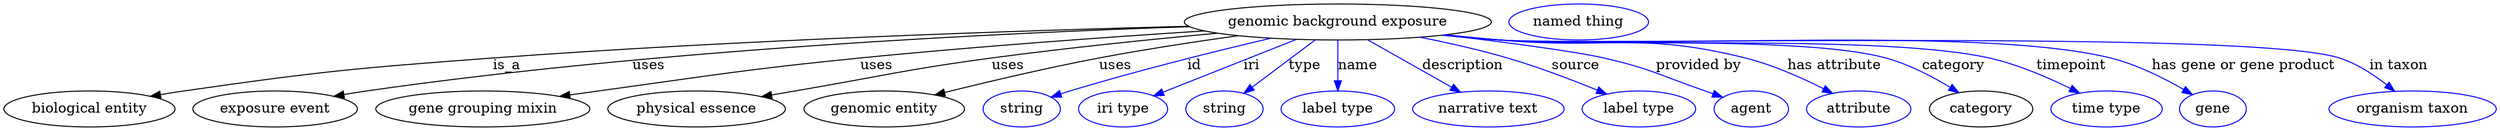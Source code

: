 digraph {
	graph [bb="0,0,2479.3,123"];
	node [label="\N"];
	"genomic background exposure"	[height=0.5,
		label="genomic background exposure",
		pos="1326.1,105",
		width=4.2427];
	"biological entity"	[height=0.5,
		pos="85.142,18",
		width=2.3651];
	"genomic background exposure" -> "biological entity"	[label=is_a,
		lp="500.14,61.5",
		pos="e,145.97,30.659 1177.6,100.75 1009.7,96.387 727.95,87.014 486.14,69 349.29,58.805 314.97,55.557 179.14,36 171.58,34.912 163.7,33.664 \
155.86,32.351"];
	"exposure event"	[height=0.5,
		pos="270.14,18",
		width=2.2748];
	"genomic background exposure" -> "exposure event"	[label=uses,
		lp="641.64,61.5",
		pos="e,328.6,30.79 1178.1,100.36 987.94,94.137 647.98,77.766 360.14,36 353.11,34.98 345.79,33.797 338.5,32.541"];
	"gene grouping mixin"	[height=0.5,
		pos="476.14,18",
		width=2.9608];
	"genomic background exposure" -> "gene grouping mixin"	[label=uses,
		lp="866.64,61.5",
		pos="e,553.17,30.491 1193.1,96.142 1097.6,90.029 965.77,80.638 850.14,69 735.12,57.424 706.67,51.715 592.14,36 582.79,34.716 573.02,33.34 \
563.28,31.946"];
	"physical essence"	[height=0.5,
		pos="689.14,18",
		width=2.4553];
	"genomic background exposure" -> "physical essence"	[label=uses,
		lp="997.64,61.5",
		pos="e,753.57,30.346 1206.2,93.805 1139.7,87.663 1055.7,79.082 981.14,69 894.04,57.224 872.77,50.92 786.14,36 778.82,34.739 771.19,33.416 \
763.56,32.089"];
	"genomic entity"	[height=0.5,
		pos="875.14,18",
		width=2.2206];
	"genomic background exposure" -> "genomic entity"	[label=uses,
		lp="1104.6,61.5",
		pos="e,925.67,32.133 1226.8,91.305 1184,85.34 1133.5,77.638 1088.1,69 1036.3,59.127 978.05,45.252 935.57,34.623"];
	id	[color=blue,
		height=0.5,
		label=string,
		pos="1011.1,18",
		width=1.0652];
	"genomic background exposure" -> id	[color=blue,
		label=id,
		lp="1183.1,61.5",
		pos="e,1040.2,29.766 1259.3,88.759 1205,75.956 1126.7,56.505 1059.1,36 1056.1,35.062 1052.9,34.046 1049.7,32.993",
		style=solid];
	iri	[color=blue,
		height=0.5,
		label="iri type",
		pos="1112.1,18",
		width=1.2277];
	"genomic background exposure" -> iri	[color=blue,
		label=iri,
		lp="1240.1,61.5",
		pos="e,1142.6,31.083 1284.9,87.611 1246.6,72.421 1190.1,49.966 1152.2,34.926",
		style=solid];
	type	[color=blue,
		height=0.5,
		label=string,
		pos="1213.1,18",
		width=1.0652];
	"genomic background exposure" -> type	[color=blue,
		label=type,
		lp="1293.1,61.5",
		pos="e,1232.7,33.699 1303.5,87.003 1285.5,73.414 1260.1,54.305 1240.8,39.802",
		style=solid];
	name	[color=blue,
		height=0.5,
		label="label type",
		pos="1326.1,18",
		width=1.5707];
	"genomic background exposure" -> name	[color=blue,
		label=name,
		lp="1346.1,61.5",
		pos="e,1326.1,36.175 1326.1,86.799 1326.1,75.163 1326.1,59.548 1326.1,46.237",
		style=solid];
	description	[color=blue,
		height=0.5,
		label="narrative text",
		pos="1476.1,18",
		width=2.0943];
	"genomic background exposure" -> description	[color=blue,
		label=description,
		lp="1450.6,61.5",
		pos="e,1448.3,34.754 1355.8,87.207 1379.8,73.574 1413.9,54.288 1439.6,39.701",
		style=solid];
	source	[color=blue,
		height=0.5,
		label="label type",
		pos="1626.1,18",
		width=1.5707];
	"genomic background exposure" -> source	[color=blue,
		label=source,
		lp="1563.1,61.5",
		pos="e,1594.1,32.902 1408,89.79 1435.9,84.227 1467.1,77.197 1495.1,69 1525.7,60.066 1559.2,47.21 1584.7,36.771",
		style=solid];
	"provided by"	[color=blue,
		height=0.5,
		label=agent,
		pos="1738.1,18",
		width=1.0291];
	"genomic background exposure" -> "provided by"	[color=blue,
		label="provided by",
		lp="1685.6,61.5",
		pos="e,1709.5,29.78 1432.1,92.017 1492.3,84.815 1561.4,75.765 1591.1,69 1637.2,58.53 1647.5,51.521 1692.1,36 1694.7,35.112 1697.3,34.184 \
1700,33.238",
		style=solid];
	"has attribute"	[color=blue,
		height=0.5,
		label=attribute,
		pos="1845.1,18",
		width=1.4443];
	"genomic background exposure" -> "has attribute"	[color=blue,
		label="has attribute",
		lp="1821.1,61.5",
		pos="e,1819.1,33.604 1433.5,92.185 1451.4,90.352 1469.8,88.554 1487.1,87 1595.9,77.266 1626.2,95.479 1732.1,69 1759.3,62.202 1788.2,49.318 \
1810,38.331",
		style=solid];
	category	[height=0.5,
		pos="1966.1,18",
		width=1.4263];
	"genomic background exposure" -> category	[color=blue,
		label=category,
		lp="1939.6,61.5",
		pos="e,1944.2,34.323 1431.7,91.96 1450.2,90.11 1469.2,88.365 1487.1,87 1572.5,80.5 1789.5,91.662 1872.1,69 1894.6,62.836 1917.7,50.623 \
1935.4,39.81",
		style=solid];
	timepoint	[color=blue,
		height=0.5,
		label="time type",
		pos="2091.1,18",
		width=1.5346];
	"genomic background exposure" -> timepoint	[color=blue,
		label=timepoint,
		lp="2057.1,61.5",
		pos="e,2064.5,33.894 1431.3,91.854 1449.9,90.004 1469.1,88.287 1487.1,87 1595.4,79.298 1869.3,92.885 1975.1,69 2003.2,62.665 2033,49.683 \
2055.4,38.535",
		style=solid];
	"has gene or gene product"	[color=blue,
		height=0.5,
		label=gene,
		pos="2197.1,18",
		width=0.92075];
	"genomic background exposure" -> "has gene or gene product"	[color=blue,
		label="has gene or gene product",
		lp="2228.6,61.5",
		pos="e,2176.9,32.312 1430.4,91.828 1449.3,89.957 1468.8,88.239 1487.1,87 1622.2,77.885 1964.8,101.79 2096.1,69 2121.9,62.578 2148.7,48.941 \
2168.2,37.529",
		style=solid];
	"in taxon"	[color=blue,
		height=0.5,
		label="organism taxon",
		pos="2396.1,18",
		width=2.3109];
	"genomic background exposure" -> "in taxon"	[color=blue,
		label="in taxon",
		lp="2382.1,61.5",
		pos="e,2378.5,35.694 1430,91.748 1449,89.873 1468.6,88.174 1487.1,87 1580,81.111 2235.7,97.753 2324.1,69 2341.1,63.482 2357.7,52.523 \
2370.6,42.267",
		style=solid];
	"named thing_category"	[color=blue,
		height=0.5,
		label="named thing",
		pos="1566.1,105",
		width=1.9318];
}
